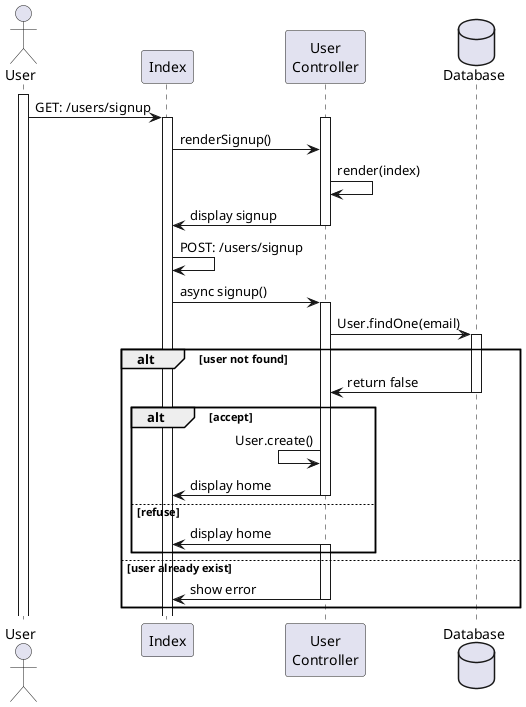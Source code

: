 @startuml signup

actor User
participant "Index" as Index
participant "User\nController" as UserController
database Database

activate User

        
    User -> Index: GET: /users/signup
    activate Index
        activate UserController
    Index -> UserController: renderSignup()
    UserController -> UserController: render(index)
    Index <- UserController: display signup
    deactivate UserController
    Index -> Index:  POST: /users/signup
    Index -> UserController: async signup()
    activate UserController
    UserController -> Database: User.findOne(email)
    alt user not found
    activate Database 
    UserController <- Database: return false
    deactivate Database
    alt accept
    UserController <- UserController: User.create()
    Index <- UserController: display home
    deactivate UserController
    else refuse
    Index <- UserController: display home
    activate UserController
    end
    else user already exist 
    Index <- UserController: show error
    deactivate UserController
    end

@enduml